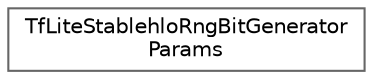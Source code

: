 digraph "Graphical Class Hierarchy"
{
 // LATEX_PDF_SIZE
  bgcolor="transparent";
  edge [fontname=Helvetica,fontsize=10,labelfontname=Helvetica,labelfontsize=10];
  node [fontname=Helvetica,fontsize=10,shape=box,height=0.2,width=0.4];
  rankdir="LR";
  Node0 [id="Node000000",label="TfLiteStablehloRngBitGenerator\lParams",height=0.2,width=0.4,color="grey40", fillcolor="white", style="filled",URL="$struct_tf_lite_stablehlo_rng_bit_generator_params.html",tooltip=" "];
}
